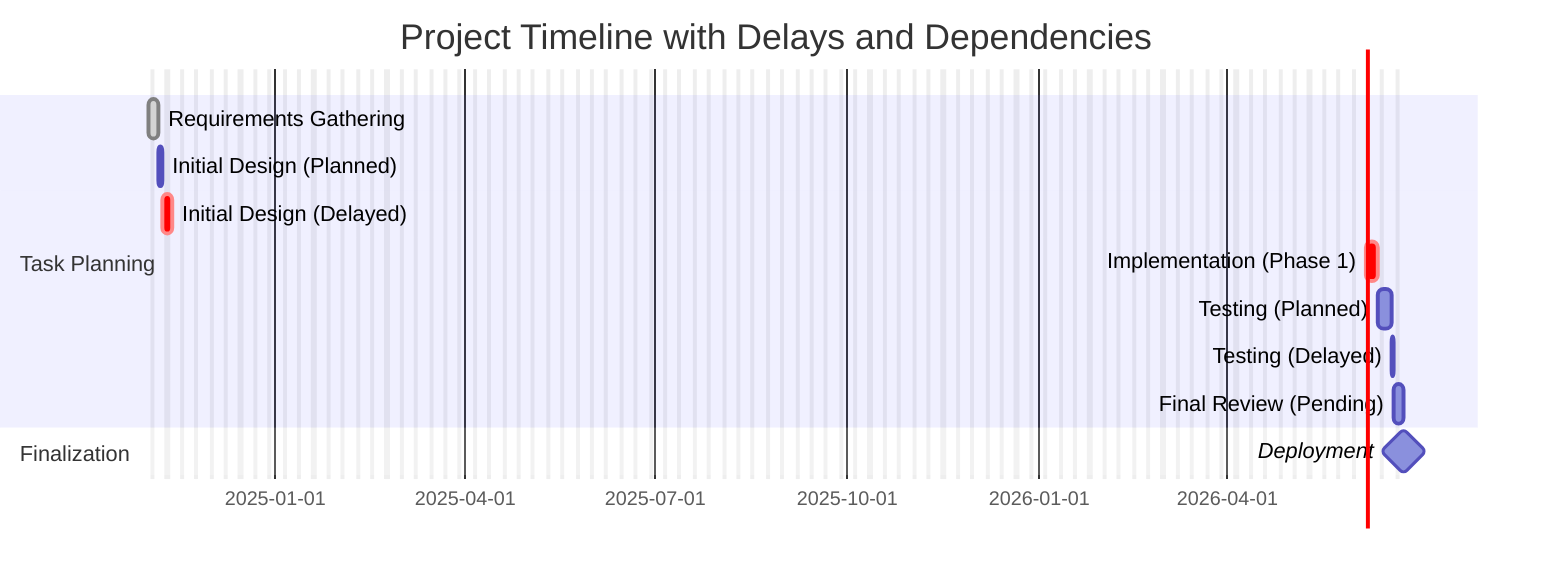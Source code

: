 gantt
    title Project Timeline with Delays and Dependencies
    dateFormat  YYYY-MM-DD
    excludes    weekends

    section Task Planning
    Requirements Gathering   :done,   req1, 2024-11-01, 3d
    Initial Design (Planned) :des1,after req1 2024-11-04, 2d
    Initial Design (Delayed) :crit, after des1, 2d
    Implementation (Phase 1) :crit,   imp1, after des1_delay, 5d
    Testing (Planned)        :test_planned, after imp1, 4d
    Testing (Delayed)        :test_delay, after test_planned, 1d
    Final Review (Pending)   :rev1, after test_delay, 3d

    section Finalization
    Deployment               :milestone, deploy, after rev1, 0d